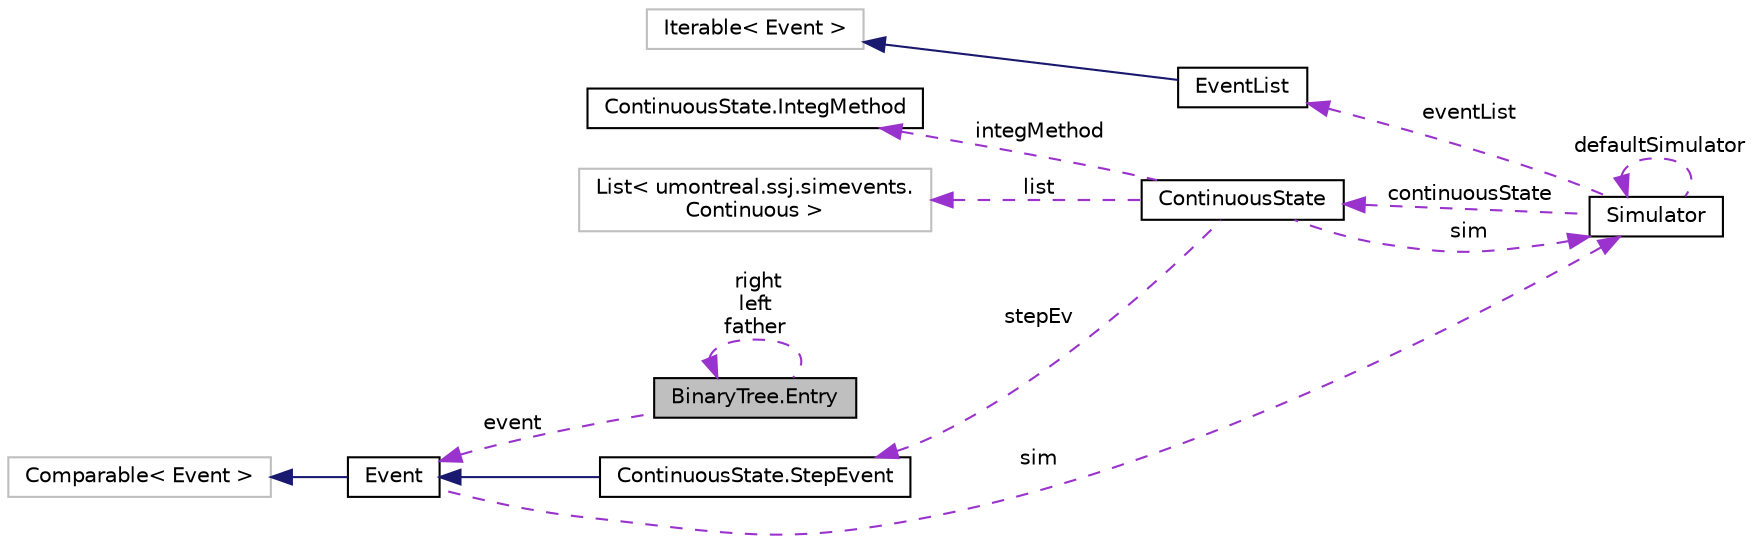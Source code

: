 digraph "BinaryTree.Entry"
{
 // INTERACTIVE_SVG=YES
  bgcolor="transparent";
  edge [fontname="Helvetica",fontsize="10",labelfontname="Helvetica",labelfontsize="10"];
  node [fontname="Helvetica",fontsize="10",shape=record];
  rankdir="LR";
  Node1 [label="BinaryTree.Entry",height=0.2,width=0.4,color="black", fillcolor="grey75", style="filled", fontcolor="black"];
  Node1 -> Node1 [dir="back",color="darkorchid3",fontsize="10",style="dashed",label=" right\nleft\nfather" ,fontname="Helvetica"];
  Node2 -> Node1 [dir="back",color="darkorchid3",fontsize="10",style="dashed",label=" event" ,fontname="Helvetica"];
  Node2 [label="Event",height=0.2,width=0.4,color="black",URL="$dc/dc0/classumontreal_1_1ssj_1_1simevents_1_1Event.html",tooltip="This abstract class provides event scheduling tools. "];
  Node3 -> Node2 [dir="back",color="midnightblue",fontsize="10",style="solid",fontname="Helvetica"];
  Node3 [label="Comparable\< Event \>",height=0.2,width=0.4,color="grey75"];
  Node4 -> Node2 [dir="back",color="darkorchid3",fontsize="10",style="dashed",label=" sim" ,fontname="Helvetica"];
  Node4 [label="Simulator",height=0.2,width=0.4,color="black",URL="$d0/df5/classumontreal_1_1ssj_1_1simevents_1_1Simulator.html",tooltip="Represents the executive of a discrete-event simulator. "];
  Node4 -> Node4 [dir="back",color="darkorchid3",fontsize="10",style="dashed",label=" defaultSimulator" ,fontname="Helvetica"];
  Node5 -> Node4 [dir="back",color="darkorchid3",fontsize="10",style="dashed",label=" eventList" ,fontname="Helvetica"];
  Node5 [label="EventList",height=0.2,width=0.4,color="black",URL="$d8/d4a/interfaceumontreal_1_1ssj_1_1simevents_1_1eventlist_1_1EventList.html",tooltip="An interface for implementations of event lists. "];
  Node6 -> Node5 [dir="back",color="midnightblue",fontsize="10",style="solid",fontname="Helvetica"];
  Node6 [label="Iterable\< Event \>",height=0.2,width=0.4,color="grey75"];
  Node7 -> Node4 [dir="back",color="darkorchid3",fontsize="10",style="dashed",label=" continuousState" ,fontname="Helvetica"];
  Node7 [label="ContinuousState",height=0.2,width=0.4,color="black",URL="$d8/d68/classumontreal_1_1ssj_1_1simevents_1_1ContinuousState.html",tooltip="Represents the portion of the simulator’s state associated with continuous-time simulation. "];
  Node4 -> Node7 [dir="back",color="darkorchid3",fontsize="10",style="dashed",label=" sim" ,fontname="Helvetica"];
  Node8 -> Node7 [dir="back",color="darkorchid3",fontsize="10",style="dashed",label=" integMethod" ,fontname="Helvetica"];
  Node8 [label="ContinuousState.IntegMethod",height=0.2,width=0.4,color="black",URL="$d1/ddb/enumumontreal_1_1ssj_1_1simevents_1_1ContinuousState_1_1IntegMethod.html"];
  Node9 -> Node7 [dir="back",color="darkorchid3",fontsize="10",style="dashed",label=" list" ,fontname="Helvetica"];
  Node9 [label="List\< umontreal.ssj.simevents.\lContinuous \>",height=0.2,width=0.4,color="grey75"];
  Node10 -> Node7 [dir="back",color="darkorchid3",fontsize="10",style="dashed",label=" stepEv" ,fontname="Helvetica"];
  Node10 [label="ContinuousState.StepEvent",height=0.2,width=0.4,color="black",URL="$d7/d94/classumontreal_1_1ssj_1_1simevents_1_1ContinuousState_1_1StepEvent.html"];
  Node2 -> Node10 [dir="back",color="midnightblue",fontsize="10",style="solid",fontname="Helvetica"];
}
